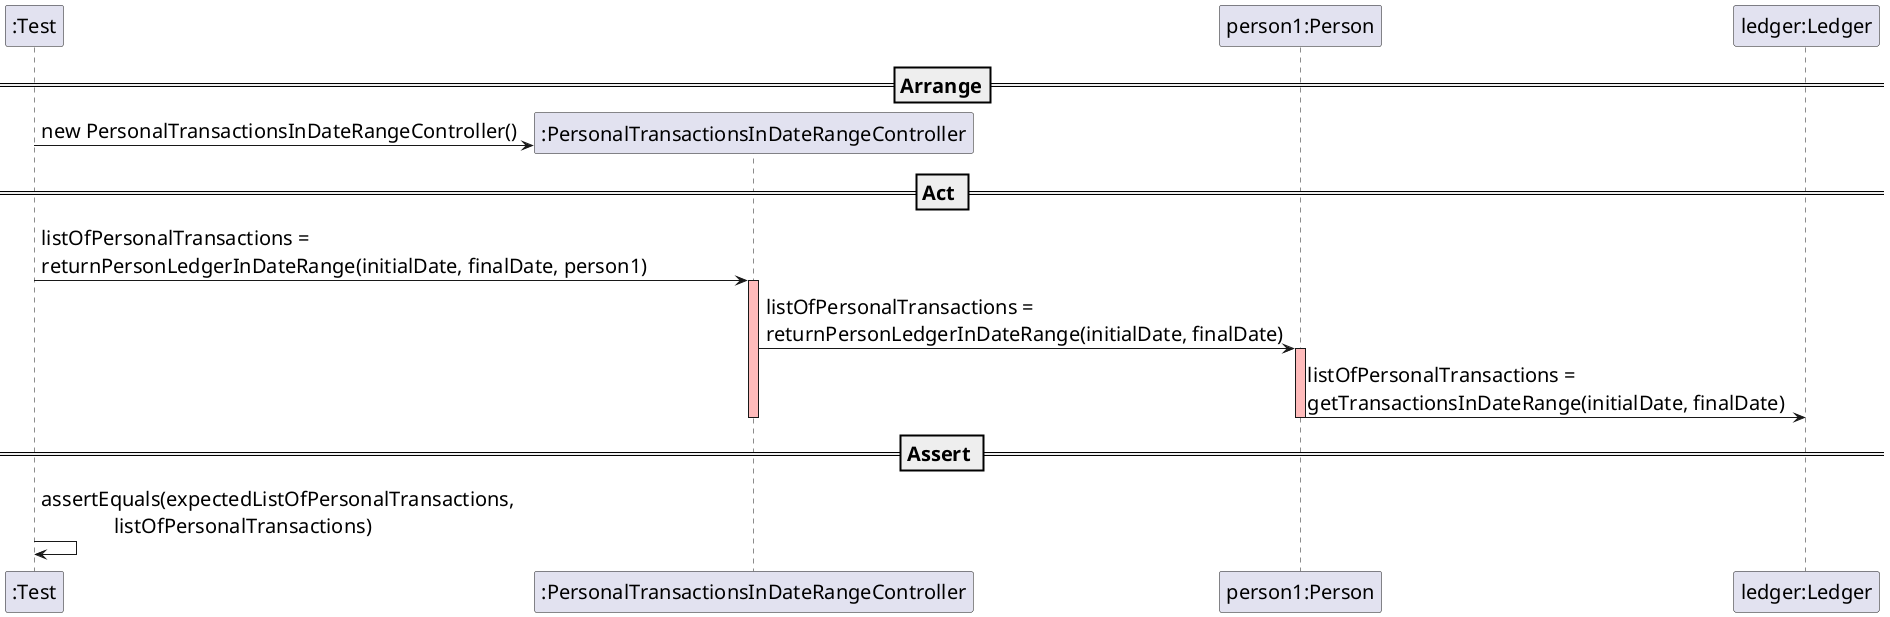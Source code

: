 @startuml

skinparam DefaultFontSize 20
create ":Test"

==Arrange==

create ":PersonalTransactionsInDateRangeController"
":Test" -> ":PersonalTransactionsInDateRangeController" : new PersonalTransactionsInDateRangeController()

participant "person1:Person"

participant "ledger:Ledger"


== Act ==

":Test" -> ":PersonalTransactionsInDateRangeController" : listOfPersonalTransactions = \nreturnPersonLedgerInDateRange(initialDate, finalDate, person1)
activate ":PersonalTransactionsInDateRangeController"  #FFBBBB

":PersonalTransactionsInDateRangeController" -> "person1:Person" :listOfPersonalTransactions = \nreturnPersonLedgerInDateRange(initialDate, finalDate)
activate "person1:Person"  #FFBBBB

"person1:Person" -> "ledger:Ledger": listOfPersonalTransactions = \ngetTransactionsInDateRange(initialDate, finalDate)
deactivate "person1:Person"  #FFBBBB
deactivate ":PersonalTransactionsInDateRangeController"  #FFBBBB

== Assert ==

":Test" -> ":Test" : assertEquals(expectedListOfPersonalTransactions, \n              listOfPersonalTransactions)


@enduml